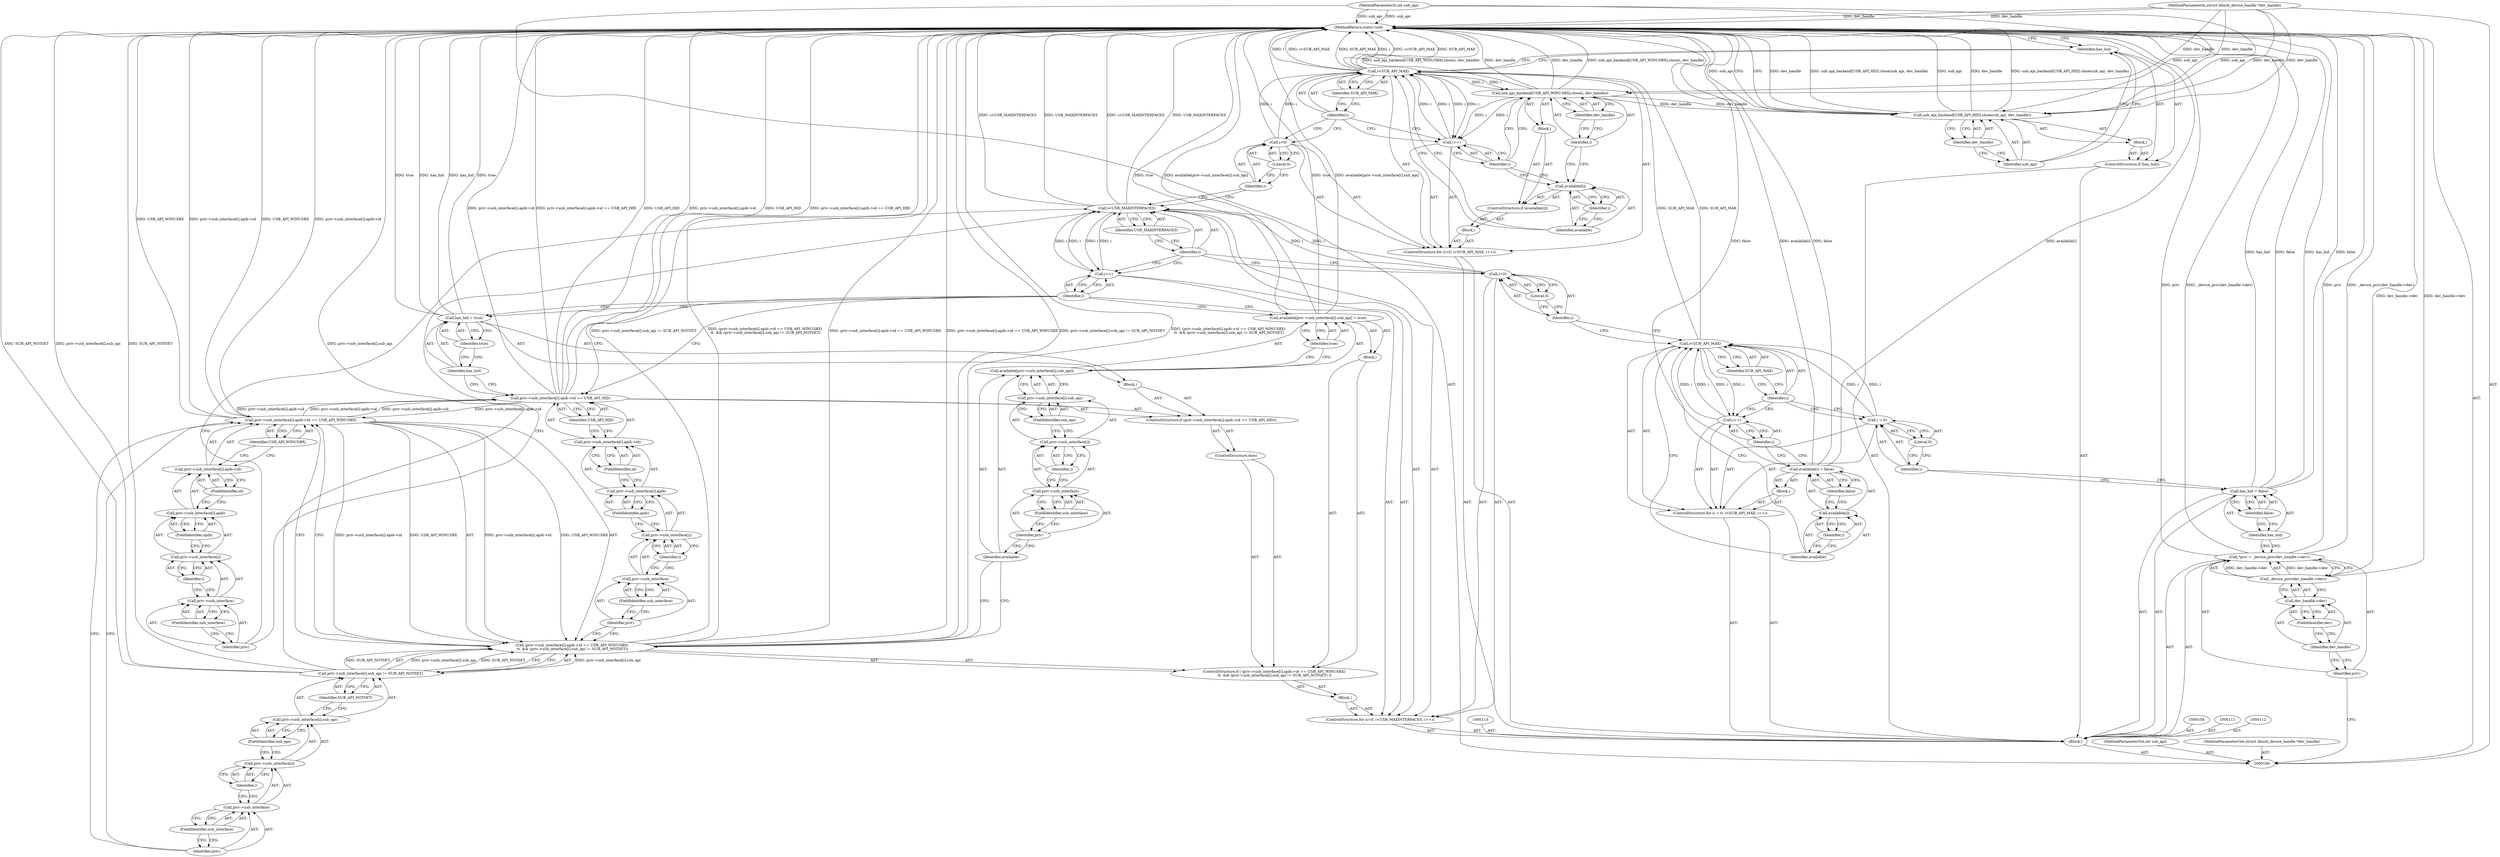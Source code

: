 digraph "1_Chrome_ac149a8d4371c0e01e0934fdd57b09e86f96b5b9_10" {
"1000217" [label="(MethodReturn,static void)"];
"1000101" [label="(MethodParameterIn,int sub_api)"];
"1000286" [label="(MethodParameterOut,int sub_api)"];
"1000102" [label="(MethodParameterIn,struct libusb_device_handle *dev_handle)"];
"1000287" [label="(MethodParameterOut,struct libusb_device_handle *dev_handle)"];
"1000132" [label="(ControlStructure,for (i=0; i<USB_MAXINTERFACES; i++))"];
"1000136" [label="(Call,i<USB_MAXINTERFACES)"];
"1000137" [label="(Identifier,i)"];
"1000138" [label="(Identifier,USB_MAXINTERFACES)"];
"1000139" [label="(Call,i++)"];
"1000140" [label="(Identifier,i)"];
"1000141" [label="(Block,)"];
"1000133" [label="(Call,i=0)"];
"1000134" [label="(Identifier,i)"];
"1000135" [label="(Literal,0)"];
"1000150" [label="(FieldIdentifier,usb_interface)"];
"1000151" [label="(Identifier,i)"];
"1000142" [label="(ControlStructure,if ( (priv->usb_interface[i].apib->id == USB_API_WINUSBX)\n \t\t  && (priv->usb_interface[i].sub_api != SUB_API_NOTSET) ))"];
"1000152" [label="(FieldIdentifier,apib)"];
"1000153" [label="(FieldIdentifier,id)"];
"1000154" [label="(Identifier,USB_API_WINUSBX)"];
"1000143" [label="(Call,(priv->usb_interface[i].apib->id == USB_API_WINUSBX)\n \t\t  && (priv->usb_interface[i].sub_api != SUB_API_NOTSET))"];
"1000144" [label="(Call,priv->usb_interface[i].apib->id == USB_API_WINUSBX)"];
"1000145" [label="(Call,priv->usb_interface[i].apib->id)"];
"1000146" [label="(Call,priv->usb_interface[i].apib)"];
"1000147" [label="(Call,priv->usb_interface[i])"];
"1000148" [label="(Call,priv->usb_interface)"];
"1000149" [label="(Identifier,priv)"];
"1000160" [label="(FieldIdentifier,usb_interface)"];
"1000161" [label="(Identifier,i)"];
"1000162" [label="(FieldIdentifier,sub_api)"];
"1000163" [label="(Identifier,SUB_API_NOTSET)"];
"1000164" [label="(Block,)"];
"1000155" [label="(Call,priv->usb_interface[i].sub_api != SUB_API_NOTSET)"];
"1000156" [label="(Call,priv->usb_interface[i].sub_api)"];
"1000157" [label="(Call,priv->usb_interface[i])"];
"1000158" [label="(Call,priv->usb_interface)"];
"1000159" [label="(Identifier,priv)"];
"1000168" [label="(Call,priv->usb_interface[i].sub_api)"];
"1000169" [label="(Call,priv->usb_interface[i])"];
"1000170" [label="(Call,priv->usb_interface)"];
"1000171" [label="(Identifier,priv)"];
"1000172" [label="(FieldIdentifier,usb_interface)"];
"1000173" [label="(Identifier,i)"];
"1000174" [label="(FieldIdentifier,sub_api)"];
"1000165" [label="(Call,available[priv->usb_interface[i].sub_api] = true)"];
"1000166" [label="(Call,available[priv->usb_interface[i].sub_api])"];
"1000167" [label="(Identifier,available)"];
"1000175" [label="(Identifier,true)"];
"1000178" [label="(Call,priv->usb_interface[i].apib->id == USB_API_HID)"];
"1000179" [label="(Call,priv->usb_interface[i].apib->id)"];
"1000180" [label="(Call,priv->usb_interface[i].apib)"];
"1000181" [label="(Call,priv->usb_interface[i])"];
"1000182" [label="(Call,priv->usb_interface)"];
"1000183" [label="(Identifier,priv)"];
"1000184" [label="(FieldIdentifier,usb_interface)"];
"1000185" [label="(Identifier,i)"];
"1000186" [label="(FieldIdentifier,apib)"];
"1000176" [label="(ControlStructure,else)"];
"1000187" [label="(FieldIdentifier,id)"];
"1000188" [label="(Identifier,USB_API_HID)"];
"1000189" [label="(Block,)"];
"1000177" [label="(ControlStructure,if (priv->usb_interface[i].apib->id == USB_API_HID))"];
"1000192" [label="(Identifier,true)"];
"1000190" [label="(Call,has_hid = true)"];
"1000191" [label="(Identifier,has_hid)"];
"1000103" [label="(Block,)"];
"1000193" [label="(ControlStructure,for (i=0; i<SUB_API_MAX; i++))"];
"1000197" [label="(Call,i<SUB_API_MAX)"];
"1000198" [label="(Identifier,i)"];
"1000199" [label="(Identifier,SUB_API_MAX)"];
"1000200" [label="(Call,i++)"];
"1000201" [label="(Identifier,i)"];
"1000202" [label="(Block,)"];
"1000194" [label="(Call,i=0)"];
"1000195" [label="(Identifier,i)"];
"1000196" [label="(Literal,0)"];
"1000206" [label="(Identifier,i)"];
"1000203" [label="(ControlStructure,if (available[i]))"];
"1000207" [label="(Block,)"];
"1000204" [label="(Call,available[i])"];
"1000205" [label="(Identifier,available)"];
"1000208" [label="(Call,usb_api_backend[USB_API_WINUSBX].close(i, dev_handle))"];
"1000209" [label="(Identifier,i)"];
"1000210" [label="(Identifier,dev_handle)"];
"1000211" [label="(ControlStructure,if (has_hid))"];
"1000213" [label="(Block,)"];
"1000212" [label="(Identifier,has_hid)"];
"1000214" [label="(Call,usb_api_backend[USB_API_HID].close(sub_api, dev_handle))"];
"1000215" [label="(Identifier,sub_api)"];
"1000216" [label="(Identifier,dev_handle)"];
"1000105" [label="(Call,*priv = _device_priv(dev_handle->dev))"];
"1000106" [label="(Identifier,priv)"];
"1000107" [label="(Call,_device_priv(dev_handle->dev))"];
"1000108" [label="(Call,dev_handle->dev)"];
"1000109" [label="(Identifier,dev_handle)"];
"1000110" [label="(FieldIdentifier,dev)"];
"1000116" [label="(Identifier,false)"];
"1000114" [label="(Call,has_hid = false)"];
"1000115" [label="(Identifier,has_hid)"];
"1000120" [label="(Literal,0)"];
"1000121" [label="(Call,i<SUB_API_MAX)"];
"1000122" [label="(Identifier,i)"];
"1000123" [label="(Identifier,SUB_API_MAX)"];
"1000117" [label="(ControlStructure,for (i = 0; i<SUB_API_MAX; i++))"];
"1000124" [label="(Call,i++)"];
"1000125" [label="(Identifier,i)"];
"1000126" [label="(Block,)"];
"1000118" [label="(Call,i = 0)"];
"1000119" [label="(Identifier,i)"];
"1000130" [label="(Identifier,i)"];
"1000131" [label="(Identifier,false)"];
"1000127" [label="(Call,available[i] = false)"];
"1000128" [label="(Call,available[i])"];
"1000129" [label="(Identifier,available)"];
"1000217" -> "1000100"  [label="AST: "];
"1000217" -> "1000214"  [label="CFG: "];
"1000217" -> "1000212"  [label="CFG: "];
"1000107" -> "1000217"  [label="DDG: dev_handle->dev"];
"1000178" -> "1000217"  [label="DDG: priv->usb_interface[i].apib->id"];
"1000178" -> "1000217"  [label="DDG: USB_API_HID"];
"1000178" -> "1000217"  [label="DDG: priv->usb_interface[i].apib->id == USB_API_HID"];
"1000165" -> "1000217"  [label="DDG: available[priv->usb_interface[i].sub_api]"];
"1000165" -> "1000217"  [label="DDG: true"];
"1000208" -> "1000217"  [label="DDG: usb_api_backend[USB_API_WINUSBX].close(i, dev_handle)"];
"1000208" -> "1000217"  [label="DDG: dev_handle"];
"1000102" -> "1000217"  [label="DDG: dev_handle"];
"1000144" -> "1000217"  [label="DDG: USB_API_WINUSBX"];
"1000144" -> "1000217"  [label="DDG: priv->usb_interface[i].apib->id"];
"1000101" -> "1000217"  [label="DDG: sub_api"];
"1000214" -> "1000217"  [label="DDG: sub_api"];
"1000214" -> "1000217"  [label="DDG: dev_handle"];
"1000214" -> "1000217"  [label="DDG: usb_api_backend[USB_API_HID].close(sub_api, dev_handle)"];
"1000155" -> "1000217"  [label="DDG: SUB_API_NOTSET"];
"1000155" -> "1000217"  [label="DDG: priv->usb_interface[i].sub_api"];
"1000105" -> "1000217"  [label="DDG: _device_priv(dev_handle->dev)"];
"1000105" -> "1000217"  [label="DDG: priv"];
"1000143" -> "1000217"  [label="DDG: priv->usb_interface[i].sub_api != SUB_API_NOTSET"];
"1000143" -> "1000217"  [label="DDG: priv->usb_interface[i].apib->id == USB_API_WINUSBX"];
"1000143" -> "1000217"  [label="DDG: (priv->usb_interface[i].apib->id == USB_API_WINUSBX)\n \t\t  && (priv->usb_interface[i].sub_api != SUB_API_NOTSET)"];
"1000190" -> "1000217"  [label="DDG: has_hid"];
"1000190" -> "1000217"  [label="DDG: true"];
"1000114" -> "1000217"  [label="DDG: has_hid"];
"1000114" -> "1000217"  [label="DDG: false"];
"1000197" -> "1000217"  [label="DDG: i<SUB_API_MAX"];
"1000197" -> "1000217"  [label="DDG: SUB_API_MAX"];
"1000197" -> "1000217"  [label="DDG: i"];
"1000136" -> "1000217"  [label="DDG: i<USB_MAXINTERFACES"];
"1000136" -> "1000217"  [label="DDG: USB_MAXINTERFACES"];
"1000127" -> "1000217"  [label="DDG: available[i]"];
"1000127" -> "1000217"  [label="DDG: false"];
"1000101" -> "1000100"  [label="AST: "];
"1000101" -> "1000217"  [label="DDG: sub_api"];
"1000101" -> "1000214"  [label="DDG: sub_api"];
"1000286" -> "1000100"  [label="AST: "];
"1000102" -> "1000100"  [label="AST: "];
"1000102" -> "1000217"  [label="DDG: dev_handle"];
"1000102" -> "1000208"  [label="DDG: dev_handle"];
"1000102" -> "1000214"  [label="DDG: dev_handle"];
"1000287" -> "1000100"  [label="AST: "];
"1000132" -> "1000103"  [label="AST: "];
"1000133" -> "1000132"  [label="AST: "];
"1000136" -> "1000132"  [label="AST: "];
"1000139" -> "1000132"  [label="AST: "];
"1000141" -> "1000132"  [label="AST: "];
"1000136" -> "1000132"  [label="AST: "];
"1000136" -> "1000138"  [label="CFG: "];
"1000137" -> "1000136"  [label="AST: "];
"1000138" -> "1000136"  [label="AST: "];
"1000149" -> "1000136"  [label="CFG: "];
"1000195" -> "1000136"  [label="CFG: "];
"1000136" -> "1000217"  [label="DDG: i<USB_MAXINTERFACES"];
"1000136" -> "1000217"  [label="DDG: USB_MAXINTERFACES"];
"1000139" -> "1000136"  [label="DDG: i"];
"1000133" -> "1000136"  [label="DDG: i"];
"1000136" -> "1000139"  [label="DDG: i"];
"1000137" -> "1000136"  [label="AST: "];
"1000137" -> "1000133"  [label="CFG: "];
"1000137" -> "1000139"  [label="CFG: "];
"1000138" -> "1000137"  [label="CFG: "];
"1000138" -> "1000136"  [label="AST: "];
"1000138" -> "1000137"  [label="CFG: "];
"1000136" -> "1000138"  [label="CFG: "];
"1000139" -> "1000132"  [label="AST: "];
"1000139" -> "1000140"  [label="CFG: "];
"1000140" -> "1000139"  [label="AST: "];
"1000137" -> "1000139"  [label="CFG: "];
"1000139" -> "1000136"  [label="DDG: i"];
"1000136" -> "1000139"  [label="DDG: i"];
"1000140" -> "1000139"  [label="AST: "];
"1000140" -> "1000165"  [label="CFG: "];
"1000140" -> "1000190"  [label="CFG: "];
"1000140" -> "1000178"  [label="CFG: "];
"1000139" -> "1000140"  [label="CFG: "];
"1000141" -> "1000132"  [label="AST: "];
"1000142" -> "1000141"  [label="AST: "];
"1000133" -> "1000132"  [label="AST: "];
"1000133" -> "1000135"  [label="CFG: "];
"1000134" -> "1000133"  [label="AST: "];
"1000135" -> "1000133"  [label="AST: "];
"1000137" -> "1000133"  [label="CFG: "];
"1000133" -> "1000136"  [label="DDG: i"];
"1000134" -> "1000133"  [label="AST: "];
"1000134" -> "1000121"  [label="CFG: "];
"1000135" -> "1000134"  [label="CFG: "];
"1000135" -> "1000133"  [label="AST: "];
"1000135" -> "1000134"  [label="CFG: "];
"1000133" -> "1000135"  [label="CFG: "];
"1000150" -> "1000148"  [label="AST: "];
"1000150" -> "1000149"  [label="CFG: "];
"1000148" -> "1000150"  [label="CFG: "];
"1000151" -> "1000147"  [label="AST: "];
"1000151" -> "1000148"  [label="CFG: "];
"1000147" -> "1000151"  [label="CFG: "];
"1000142" -> "1000141"  [label="AST: "];
"1000143" -> "1000142"  [label="AST: "];
"1000164" -> "1000142"  [label="AST: "];
"1000176" -> "1000142"  [label="AST: "];
"1000152" -> "1000146"  [label="AST: "];
"1000152" -> "1000147"  [label="CFG: "];
"1000146" -> "1000152"  [label="CFG: "];
"1000153" -> "1000145"  [label="AST: "];
"1000153" -> "1000146"  [label="CFG: "];
"1000145" -> "1000153"  [label="CFG: "];
"1000154" -> "1000144"  [label="AST: "];
"1000154" -> "1000145"  [label="CFG: "];
"1000144" -> "1000154"  [label="CFG: "];
"1000143" -> "1000142"  [label="AST: "];
"1000143" -> "1000144"  [label="CFG: "];
"1000143" -> "1000155"  [label="CFG: "];
"1000144" -> "1000143"  [label="AST: "];
"1000155" -> "1000143"  [label="AST: "];
"1000167" -> "1000143"  [label="CFG: "];
"1000183" -> "1000143"  [label="CFG: "];
"1000143" -> "1000217"  [label="DDG: priv->usb_interface[i].sub_api != SUB_API_NOTSET"];
"1000143" -> "1000217"  [label="DDG: priv->usb_interface[i].apib->id == USB_API_WINUSBX"];
"1000143" -> "1000217"  [label="DDG: (priv->usb_interface[i].apib->id == USB_API_WINUSBX)\n \t\t  && (priv->usb_interface[i].sub_api != SUB_API_NOTSET)"];
"1000144" -> "1000143"  [label="DDG: priv->usb_interface[i].apib->id"];
"1000144" -> "1000143"  [label="DDG: USB_API_WINUSBX"];
"1000155" -> "1000143"  [label="DDG: priv->usb_interface[i].sub_api"];
"1000155" -> "1000143"  [label="DDG: SUB_API_NOTSET"];
"1000144" -> "1000143"  [label="AST: "];
"1000144" -> "1000154"  [label="CFG: "];
"1000145" -> "1000144"  [label="AST: "];
"1000154" -> "1000144"  [label="AST: "];
"1000159" -> "1000144"  [label="CFG: "];
"1000143" -> "1000144"  [label="CFG: "];
"1000144" -> "1000217"  [label="DDG: USB_API_WINUSBX"];
"1000144" -> "1000217"  [label="DDG: priv->usb_interface[i].apib->id"];
"1000144" -> "1000143"  [label="DDG: priv->usb_interface[i].apib->id"];
"1000144" -> "1000143"  [label="DDG: USB_API_WINUSBX"];
"1000178" -> "1000144"  [label="DDG: priv->usb_interface[i].apib->id"];
"1000144" -> "1000178"  [label="DDG: priv->usb_interface[i].apib->id"];
"1000145" -> "1000144"  [label="AST: "];
"1000145" -> "1000153"  [label="CFG: "];
"1000146" -> "1000145"  [label="AST: "];
"1000153" -> "1000145"  [label="AST: "];
"1000154" -> "1000145"  [label="CFG: "];
"1000146" -> "1000145"  [label="AST: "];
"1000146" -> "1000152"  [label="CFG: "];
"1000147" -> "1000146"  [label="AST: "];
"1000152" -> "1000146"  [label="AST: "];
"1000153" -> "1000146"  [label="CFG: "];
"1000147" -> "1000146"  [label="AST: "];
"1000147" -> "1000151"  [label="CFG: "];
"1000148" -> "1000147"  [label="AST: "];
"1000151" -> "1000147"  [label="AST: "];
"1000152" -> "1000147"  [label="CFG: "];
"1000148" -> "1000147"  [label="AST: "];
"1000148" -> "1000150"  [label="CFG: "];
"1000149" -> "1000148"  [label="AST: "];
"1000150" -> "1000148"  [label="AST: "];
"1000151" -> "1000148"  [label="CFG: "];
"1000149" -> "1000148"  [label="AST: "];
"1000149" -> "1000136"  [label="CFG: "];
"1000150" -> "1000149"  [label="CFG: "];
"1000160" -> "1000158"  [label="AST: "];
"1000160" -> "1000159"  [label="CFG: "];
"1000158" -> "1000160"  [label="CFG: "];
"1000161" -> "1000157"  [label="AST: "];
"1000161" -> "1000158"  [label="CFG: "];
"1000157" -> "1000161"  [label="CFG: "];
"1000162" -> "1000156"  [label="AST: "];
"1000162" -> "1000157"  [label="CFG: "];
"1000156" -> "1000162"  [label="CFG: "];
"1000163" -> "1000155"  [label="AST: "];
"1000163" -> "1000156"  [label="CFG: "];
"1000155" -> "1000163"  [label="CFG: "];
"1000164" -> "1000142"  [label="AST: "];
"1000165" -> "1000164"  [label="AST: "];
"1000155" -> "1000143"  [label="AST: "];
"1000155" -> "1000163"  [label="CFG: "];
"1000156" -> "1000155"  [label="AST: "];
"1000163" -> "1000155"  [label="AST: "];
"1000143" -> "1000155"  [label="CFG: "];
"1000155" -> "1000217"  [label="DDG: SUB_API_NOTSET"];
"1000155" -> "1000217"  [label="DDG: priv->usb_interface[i].sub_api"];
"1000155" -> "1000143"  [label="DDG: priv->usb_interface[i].sub_api"];
"1000155" -> "1000143"  [label="DDG: SUB_API_NOTSET"];
"1000156" -> "1000155"  [label="AST: "];
"1000156" -> "1000162"  [label="CFG: "];
"1000157" -> "1000156"  [label="AST: "];
"1000162" -> "1000156"  [label="AST: "];
"1000163" -> "1000156"  [label="CFG: "];
"1000157" -> "1000156"  [label="AST: "];
"1000157" -> "1000161"  [label="CFG: "];
"1000158" -> "1000157"  [label="AST: "];
"1000161" -> "1000157"  [label="AST: "];
"1000162" -> "1000157"  [label="CFG: "];
"1000158" -> "1000157"  [label="AST: "];
"1000158" -> "1000160"  [label="CFG: "];
"1000159" -> "1000158"  [label="AST: "];
"1000160" -> "1000158"  [label="AST: "];
"1000161" -> "1000158"  [label="CFG: "];
"1000159" -> "1000158"  [label="AST: "];
"1000159" -> "1000144"  [label="CFG: "];
"1000160" -> "1000159"  [label="CFG: "];
"1000168" -> "1000166"  [label="AST: "];
"1000168" -> "1000174"  [label="CFG: "];
"1000169" -> "1000168"  [label="AST: "];
"1000174" -> "1000168"  [label="AST: "];
"1000166" -> "1000168"  [label="CFG: "];
"1000169" -> "1000168"  [label="AST: "];
"1000169" -> "1000173"  [label="CFG: "];
"1000170" -> "1000169"  [label="AST: "];
"1000173" -> "1000169"  [label="AST: "];
"1000174" -> "1000169"  [label="CFG: "];
"1000170" -> "1000169"  [label="AST: "];
"1000170" -> "1000172"  [label="CFG: "];
"1000171" -> "1000170"  [label="AST: "];
"1000172" -> "1000170"  [label="AST: "];
"1000173" -> "1000170"  [label="CFG: "];
"1000171" -> "1000170"  [label="AST: "];
"1000171" -> "1000167"  [label="CFG: "];
"1000172" -> "1000171"  [label="CFG: "];
"1000172" -> "1000170"  [label="AST: "];
"1000172" -> "1000171"  [label="CFG: "];
"1000170" -> "1000172"  [label="CFG: "];
"1000173" -> "1000169"  [label="AST: "];
"1000173" -> "1000170"  [label="CFG: "];
"1000169" -> "1000173"  [label="CFG: "];
"1000174" -> "1000168"  [label="AST: "];
"1000174" -> "1000169"  [label="CFG: "];
"1000168" -> "1000174"  [label="CFG: "];
"1000165" -> "1000164"  [label="AST: "];
"1000165" -> "1000175"  [label="CFG: "];
"1000166" -> "1000165"  [label="AST: "];
"1000175" -> "1000165"  [label="AST: "];
"1000140" -> "1000165"  [label="CFG: "];
"1000165" -> "1000217"  [label="DDG: available[priv->usb_interface[i].sub_api]"];
"1000165" -> "1000217"  [label="DDG: true"];
"1000166" -> "1000165"  [label="AST: "];
"1000166" -> "1000168"  [label="CFG: "];
"1000167" -> "1000166"  [label="AST: "];
"1000168" -> "1000166"  [label="AST: "];
"1000175" -> "1000166"  [label="CFG: "];
"1000167" -> "1000166"  [label="AST: "];
"1000167" -> "1000143"  [label="CFG: "];
"1000171" -> "1000167"  [label="CFG: "];
"1000175" -> "1000165"  [label="AST: "];
"1000175" -> "1000166"  [label="CFG: "];
"1000165" -> "1000175"  [label="CFG: "];
"1000178" -> "1000177"  [label="AST: "];
"1000178" -> "1000188"  [label="CFG: "];
"1000179" -> "1000178"  [label="AST: "];
"1000188" -> "1000178"  [label="AST: "];
"1000191" -> "1000178"  [label="CFG: "];
"1000140" -> "1000178"  [label="CFG: "];
"1000178" -> "1000217"  [label="DDG: priv->usb_interface[i].apib->id"];
"1000178" -> "1000217"  [label="DDG: USB_API_HID"];
"1000178" -> "1000217"  [label="DDG: priv->usb_interface[i].apib->id == USB_API_HID"];
"1000178" -> "1000144"  [label="DDG: priv->usb_interface[i].apib->id"];
"1000144" -> "1000178"  [label="DDG: priv->usb_interface[i].apib->id"];
"1000179" -> "1000178"  [label="AST: "];
"1000179" -> "1000187"  [label="CFG: "];
"1000180" -> "1000179"  [label="AST: "];
"1000187" -> "1000179"  [label="AST: "];
"1000188" -> "1000179"  [label="CFG: "];
"1000180" -> "1000179"  [label="AST: "];
"1000180" -> "1000186"  [label="CFG: "];
"1000181" -> "1000180"  [label="AST: "];
"1000186" -> "1000180"  [label="AST: "];
"1000187" -> "1000180"  [label="CFG: "];
"1000181" -> "1000180"  [label="AST: "];
"1000181" -> "1000185"  [label="CFG: "];
"1000182" -> "1000181"  [label="AST: "];
"1000185" -> "1000181"  [label="AST: "];
"1000186" -> "1000181"  [label="CFG: "];
"1000182" -> "1000181"  [label="AST: "];
"1000182" -> "1000184"  [label="CFG: "];
"1000183" -> "1000182"  [label="AST: "];
"1000184" -> "1000182"  [label="AST: "];
"1000185" -> "1000182"  [label="CFG: "];
"1000183" -> "1000182"  [label="AST: "];
"1000183" -> "1000143"  [label="CFG: "];
"1000184" -> "1000183"  [label="CFG: "];
"1000184" -> "1000182"  [label="AST: "];
"1000184" -> "1000183"  [label="CFG: "];
"1000182" -> "1000184"  [label="CFG: "];
"1000185" -> "1000181"  [label="AST: "];
"1000185" -> "1000182"  [label="CFG: "];
"1000181" -> "1000185"  [label="CFG: "];
"1000186" -> "1000180"  [label="AST: "];
"1000186" -> "1000181"  [label="CFG: "];
"1000180" -> "1000186"  [label="CFG: "];
"1000176" -> "1000142"  [label="AST: "];
"1000177" -> "1000176"  [label="AST: "];
"1000187" -> "1000179"  [label="AST: "];
"1000187" -> "1000180"  [label="CFG: "];
"1000179" -> "1000187"  [label="CFG: "];
"1000188" -> "1000178"  [label="AST: "];
"1000188" -> "1000179"  [label="CFG: "];
"1000178" -> "1000188"  [label="CFG: "];
"1000189" -> "1000177"  [label="AST: "];
"1000190" -> "1000189"  [label="AST: "];
"1000177" -> "1000176"  [label="AST: "];
"1000178" -> "1000177"  [label="AST: "];
"1000189" -> "1000177"  [label="AST: "];
"1000192" -> "1000190"  [label="AST: "];
"1000192" -> "1000191"  [label="CFG: "];
"1000190" -> "1000192"  [label="CFG: "];
"1000190" -> "1000189"  [label="AST: "];
"1000190" -> "1000192"  [label="CFG: "];
"1000191" -> "1000190"  [label="AST: "];
"1000192" -> "1000190"  [label="AST: "];
"1000140" -> "1000190"  [label="CFG: "];
"1000190" -> "1000217"  [label="DDG: has_hid"];
"1000190" -> "1000217"  [label="DDG: true"];
"1000191" -> "1000190"  [label="AST: "];
"1000191" -> "1000178"  [label="CFG: "];
"1000192" -> "1000191"  [label="CFG: "];
"1000103" -> "1000100"  [label="AST: "];
"1000104" -> "1000103"  [label="AST: "];
"1000105" -> "1000103"  [label="AST: "];
"1000111" -> "1000103"  [label="AST: "];
"1000112" -> "1000103"  [label="AST: "];
"1000113" -> "1000103"  [label="AST: "];
"1000114" -> "1000103"  [label="AST: "];
"1000117" -> "1000103"  [label="AST: "];
"1000132" -> "1000103"  [label="AST: "];
"1000193" -> "1000103"  [label="AST: "];
"1000211" -> "1000103"  [label="AST: "];
"1000193" -> "1000103"  [label="AST: "];
"1000194" -> "1000193"  [label="AST: "];
"1000197" -> "1000193"  [label="AST: "];
"1000200" -> "1000193"  [label="AST: "];
"1000202" -> "1000193"  [label="AST: "];
"1000197" -> "1000193"  [label="AST: "];
"1000197" -> "1000199"  [label="CFG: "];
"1000198" -> "1000197"  [label="AST: "];
"1000199" -> "1000197"  [label="AST: "];
"1000205" -> "1000197"  [label="CFG: "];
"1000212" -> "1000197"  [label="CFG: "];
"1000197" -> "1000217"  [label="DDG: i<SUB_API_MAX"];
"1000197" -> "1000217"  [label="DDG: SUB_API_MAX"];
"1000197" -> "1000217"  [label="DDG: i"];
"1000200" -> "1000197"  [label="DDG: i"];
"1000194" -> "1000197"  [label="DDG: i"];
"1000121" -> "1000197"  [label="DDG: SUB_API_MAX"];
"1000197" -> "1000200"  [label="DDG: i"];
"1000197" -> "1000208"  [label="DDG: i"];
"1000198" -> "1000197"  [label="AST: "];
"1000198" -> "1000194"  [label="CFG: "];
"1000198" -> "1000200"  [label="CFG: "];
"1000199" -> "1000198"  [label="CFG: "];
"1000199" -> "1000197"  [label="AST: "];
"1000199" -> "1000198"  [label="CFG: "];
"1000197" -> "1000199"  [label="CFG: "];
"1000200" -> "1000193"  [label="AST: "];
"1000200" -> "1000201"  [label="CFG: "];
"1000201" -> "1000200"  [label="AST: "];
"1000198" -> "1000200"  [label="CFG: "];
"1000200" -> "1000197"  [label="DDG: i"];
"1000208" -> "1000200"  [label="DDG: i"];
"1000197" -> "1000200"  [label="DDG: i"];
"1000201" -> "1000200"  [label="AST: "];
"1000201" -> "1000208"  [label="CFG: "];
"1000201" -> "1000204"  [label="CFG: "];
"1000200" -> "1000201"  [label="CFG: "];
"1000202" -> "1000193"  [label="AST: "];
"1000203" -> "1000202"  [label="AST: "];
"1000194" -> "1000193"  [label="AST: "];
"1000194" -> "1000196"  [label="CFG: "];
"1000195" -> "1000194"  [label="AST: "];
"1000196" -> "1000194"  [label="AST: "];
"1000198" -> "1000194"  [label="CFG: "];
"1000194" -> "1000197"  [label="DDG: i"];
"1000195" -> "1000194"  [label="AST: "];
"1000195" -> "1000136"  [label="CFG: "];
"1000196" -> "1000195"  [label="CFG: "];
"1000196" -> "1000194"  [label="AST: "];
"1000196" -> "1000195"  [label="CFG: "];
"1000194" -> "1000196"  [label="CFG: "];
"1000206" -> "1000204"  [label="AST: "];
"1000206" -> "1000205"  [label="CFG: "];
"1000204" -> "1000206"  [label="CFG: "];
"1000203" -> "1000202"  [label="AST: "];
"1000204" -> "1000203"  [label="AST: "];
"1000207" -> "1000203"  [label="AST: "];
"1000207" -> "1000203"  [label="AST: "];
"1000208" -> "1000207"  [label="AST: "];
"1000204" -> "1000203"  [label="AST: "];
"1000204" -> "1000206"  [label="CFG: "];
"1000205" -> "1000204"  [label="AST: "];
"1000206" -> "1000204"  [label="AST: "];
"1000209" -> "1000204"  [label="CFG: "];
"1000201" -> "1000204"  [label="CFG: "];
"1000205" -> "1000204"  [label="AST: "];
"1000205" -> "1000197"  [label="CFG: "];
"1000206" -> "1000205"  [label="CFG: "];
"1000208" -> "1000207"  [label="AST: "];
"1000208" -> "1000210"  [label="CFG: "];
"1000209" -> "1000208"  [label="AST: "];
"1000210" -> "1000208"  [label="AST: "];
"1000201" -> "1000208"  [label="CFG: "];
"1000208" -> "1000217"  [label="DDG: usb_api_backend[USB_API_WINUSBX].close(i, dev_handle)"];
"1000208" -> "1000217"  [label="DDG: dev_handle"];
"1000208" -> "1000200"  [label="DDG: i"];
"1000197" -> "1000208"  [label="DDG: i"];
"1000102" -> "1000208"  [label="DDG: dev_handle"];
"1000208" -> "1000214"  [label="DDG: dev_handle"];
"1000209" -> "1000208"  [label="AST: "];
"1000209" -> "1000204"  [label="CFG: "];
"1000210" -> "1000209"  [label="CFG: "];
"1000210" -> "1000208"  [label="AST: "];
"1000210" -> "1000209"  [label="CFG: "];
"1000208" -> "1000210"  [label="CFG: "];
"1000211" -> "1000103"  [label="AST: "];
"1000212" -> "1000211"  [label="AST: "];
"1000213" -> "1000211"  [label="AST: "];
"1000213" -> "1000211"  [label="AST: "];
"1000214" -> "1000213"  [label="AST: "];
"1000212" -> "1000211"  [label="AST: "];
"1000212" -> "1000197"  [label="CFG: "];
"1000215" -> "1000212"  [label="CFG: "];
"1000217" -> "1000212"  [label="CFG: "];
"1000214" -> "1000213"  [label="AST: "];
"1000214" -> "1000216"  [label="CFG: "];
"1000215" -> "1000214"  [label="AST: "];
"1000216" -> "1000214"  [label="AST: "];
"1000217" -> "1000214"  [label="CFG: "];
"1000214" -> "1000217"  [label="DDG: sub_api"];
"1000214" -> "1000217"  [label="DDG: dev_handle"];
"1000214" -> "1000217"  [label="DDG: usb_api_backend[USB_API_HID].close(sub_api, dev_handle)"];
"1000101" -> "1000214"  [label="DDG: sub_api"];
"1000208" -> "1000214"  [label="DDG: dev_handle"];
"1000102" -> "1000214"  [label="DDG: dev_handle"];
"1000215" -> "1000214"  [label="AST: "];
"1000215" -> "1000212"  [label="CFG: "];
"1000216" -> "1000215"  [label="CFG: "];
"1000216" -> "1000214"  [label="AST: "];
"1000216" -> "1000215"  [label="CFG: "];
"1000214" -> "1000216"  [label="CFG: "];
"1000105" -> "1000103"  [label="AST: "];
"1000105" -> "1000107"  [label="CFG: "];
"1000106" -> "1000105"  [label="AST: "];
"1000107" -> "1000105"  [label="AST: "];
"1000115" -> "1000105"  [label="CFG: "];
"1000105" -> "1000217"  [label="DDG: _device_priv(dev_handle->dev)"];
"1000105" -> "1000217"  [label="DDG: priv"];
"1000107" -> "1000105"  [label="DDG: dev_handle->dev"];
"1000106" -> "1000105"  [label="AST: "];
"1000106" -> "1000100"  [label="CFG: "];
"1000109" -> "1000106"  [label="CFG: "];
"1000107" -> "1000105"  [label="AST: "];
"1000107" -> "1000108"  [label="CFG: "];
"1000108" -> "1000107"  [label="AST: "];
"1000105" -> "1000107"  [label="CFG: "];
"1000107" -> "1000217"  [label="DDG: dev_handle->dev"];
"1000107" -> "1000105"  [label="DDG: dev_handle->dev"];
"1000108" -> "1000107"  [label="AST: "];
"1000108" -> "1000110"  [label="CFG: "];
"1000109" -> "1000108"  [label="AST: "];
"1000110" -> "1000108"  [label="AST: "];
"1000107" -> "1000108"  [label="CFG: "];
"1000109" -> "1000108"  [label="AST: "];
"1000109" -> "1000106"  [label="CFG: "];
"1000110" -> "1000109"  [label="CFG: "];
"1000110" -> "1000108"  [label="AST: "];
"1000110" -> "1000109"  [label="CFG: "];
"1000108" -> "1000110"  [label="CFG: "];
"1000116" -> "1000114"  [label="AST: "];
"1000116" -> "1000115"  [label="CFG: "];
"1000114" -> "1000116"  [label="CFG: "];
"1000114" -> "1000103"  [label="AST: "];
"1000114" -> "1000116"  [label="CFG: "];
"1000115" -> "1000114"  [label="AST: "];
"1000116" -> "1000114"  [label="AST: "];
"1000119" -> "1000114"  [label="CFG: "];
"1000114" -> "1000217"  [label="DDG: has_hid"];
"1000114" -> "1000217"  [label="DDG: false"];
"1000115" -> "1000114"  [label="AST: "];
"1000115" -> "1000105"  [label="CFG: "];
"1000116" -> "1000115"  [label="CFG: "];
"1000120" -> "1000118"  [label="AST: "];
"1000120" -> "1000119"  [label="CFG: "];
"1000118" -> "1000120"  [label="CFG: "];
"1000121" -> "1000117"  [label="AST: "];
"1000121" -> "1000123"  [label="CFG: "];
"1000122" -> "1000121"  [label="AST: "];
"1000123" -> "1000121"  [label="AST: "];
"1000129" -> "1000121"  [label="CFG: "];
"1000134" -> "1000121"  [label="CFG: "];
"1000124" -> "1000121"  [label="DDG: i"];
"1000118" -> "1000121"  [label="DDG: i"];
"1000121" -> "1000124"  [label="DDG: i"];
"1000121" -> "1000197"  [label="DDG: SUB_API_MAX"];
"1000122" -> "1000121"  [label="AST: "];
"1000122" -> "1000118"  [label="CFG: "];
"1000122" -> "1000124"  [label="CFG: "];
"1000123" -> "1000122"  [label="CFG: "];
"1000123" -> "1000121"  [label="AST: "];
"1000123" -> "1000122"  [label="CFG: "];
"1000121" -> "1000123"  [label="CFG: "];
"1000117" -> "1000103"  [label="AST: "];
"1000118" -> "1000117"  [label="AST: "];
"1000121" -> "1000117"  [label="AST: "];
"1000124" -> "1000117"  [label="AST: "];
"1000126" -> "1000117"  [label="AST: "];
"1000124" -> "1000117"  [label="AST: "];
"1000124" -> "1000125"  [label="CFG: "];
"1000125" -> "1000124"  [label="AST: "];
"1000122" -> "1000124"  [label="CFG: "];
"1000124" -> "1000121"  [label="DDG: i"];
"1000121" -> "1000124"  [label="DDG: i"];
"1000125" -> "1000124"  [label="AST: "];
"1000125" -> "1000127"  [label="CFG: "];
"1000124" -> "1000125"  [label="CFG: "];
"1000126" -> "1000117"  [label="AST: "];
"1000127" -> "1000126"  [label="AST: "];
"1000118" -> "1000117"  [label="AST: "];
"1000118" -> "1000120"  [label="CFG: "];
"1000119" -> "1000118"  [label="AST: "];
"1000120" -> "1000118"  [label="AST: "];
"1000122" -> "1000118"  [label="CFG: "];
"1000118" -> "1000121"  [label="DDG: i"];
"1000119" -> "1000118"  [label="AST: "];
"1000119" -> "1000114"  [label="CFG: "];
"1000120" -> "1000119"  [label="CFG: "];
"1000130" -> "1000128"  [label="AST: "];
"1000130" -> "1000129"  [label="CFG: "];
"1000128" -> "1000130"  [label="CFG: "];
"1000131" -> "1000127"  [label="AST: "];
"1000131" -> "1000128"  [label="CFG: "];
"1000127" -> "1000131"  [label="CFG: "];
"1000127" -> "1000126"  [label="AST: "];
"1000127" -> "1000131"  [label="CFG: "];
"1000128" -> "1000127"  [label="AST: "];
"1000131" -> "1000127"  [label="AST: "];
"1000125" -> "1000127"  [label="CFG: "];
"1000127" -> "1000217"  [label="DDG: available[i]"];
"1000127" -> "1000217"  [label="DDG: false"];
"1000128" -> "1000127"  [label="AST: "];
"1000128" -> "1000130"  [label="CFG: "];
"1000129" -> "1000128"  [label="AST: "];
"1000130" -> "1000128"  [label="AST: "];
"1000131" -> "1000128"  [label="CFG: "];
"1000129" -> "1000128"  [label="AST: "];
"1000129" -> "1000121"  [label="CFG: "];
"1000130" -> "1000129"  [label="CFG: "];
}
